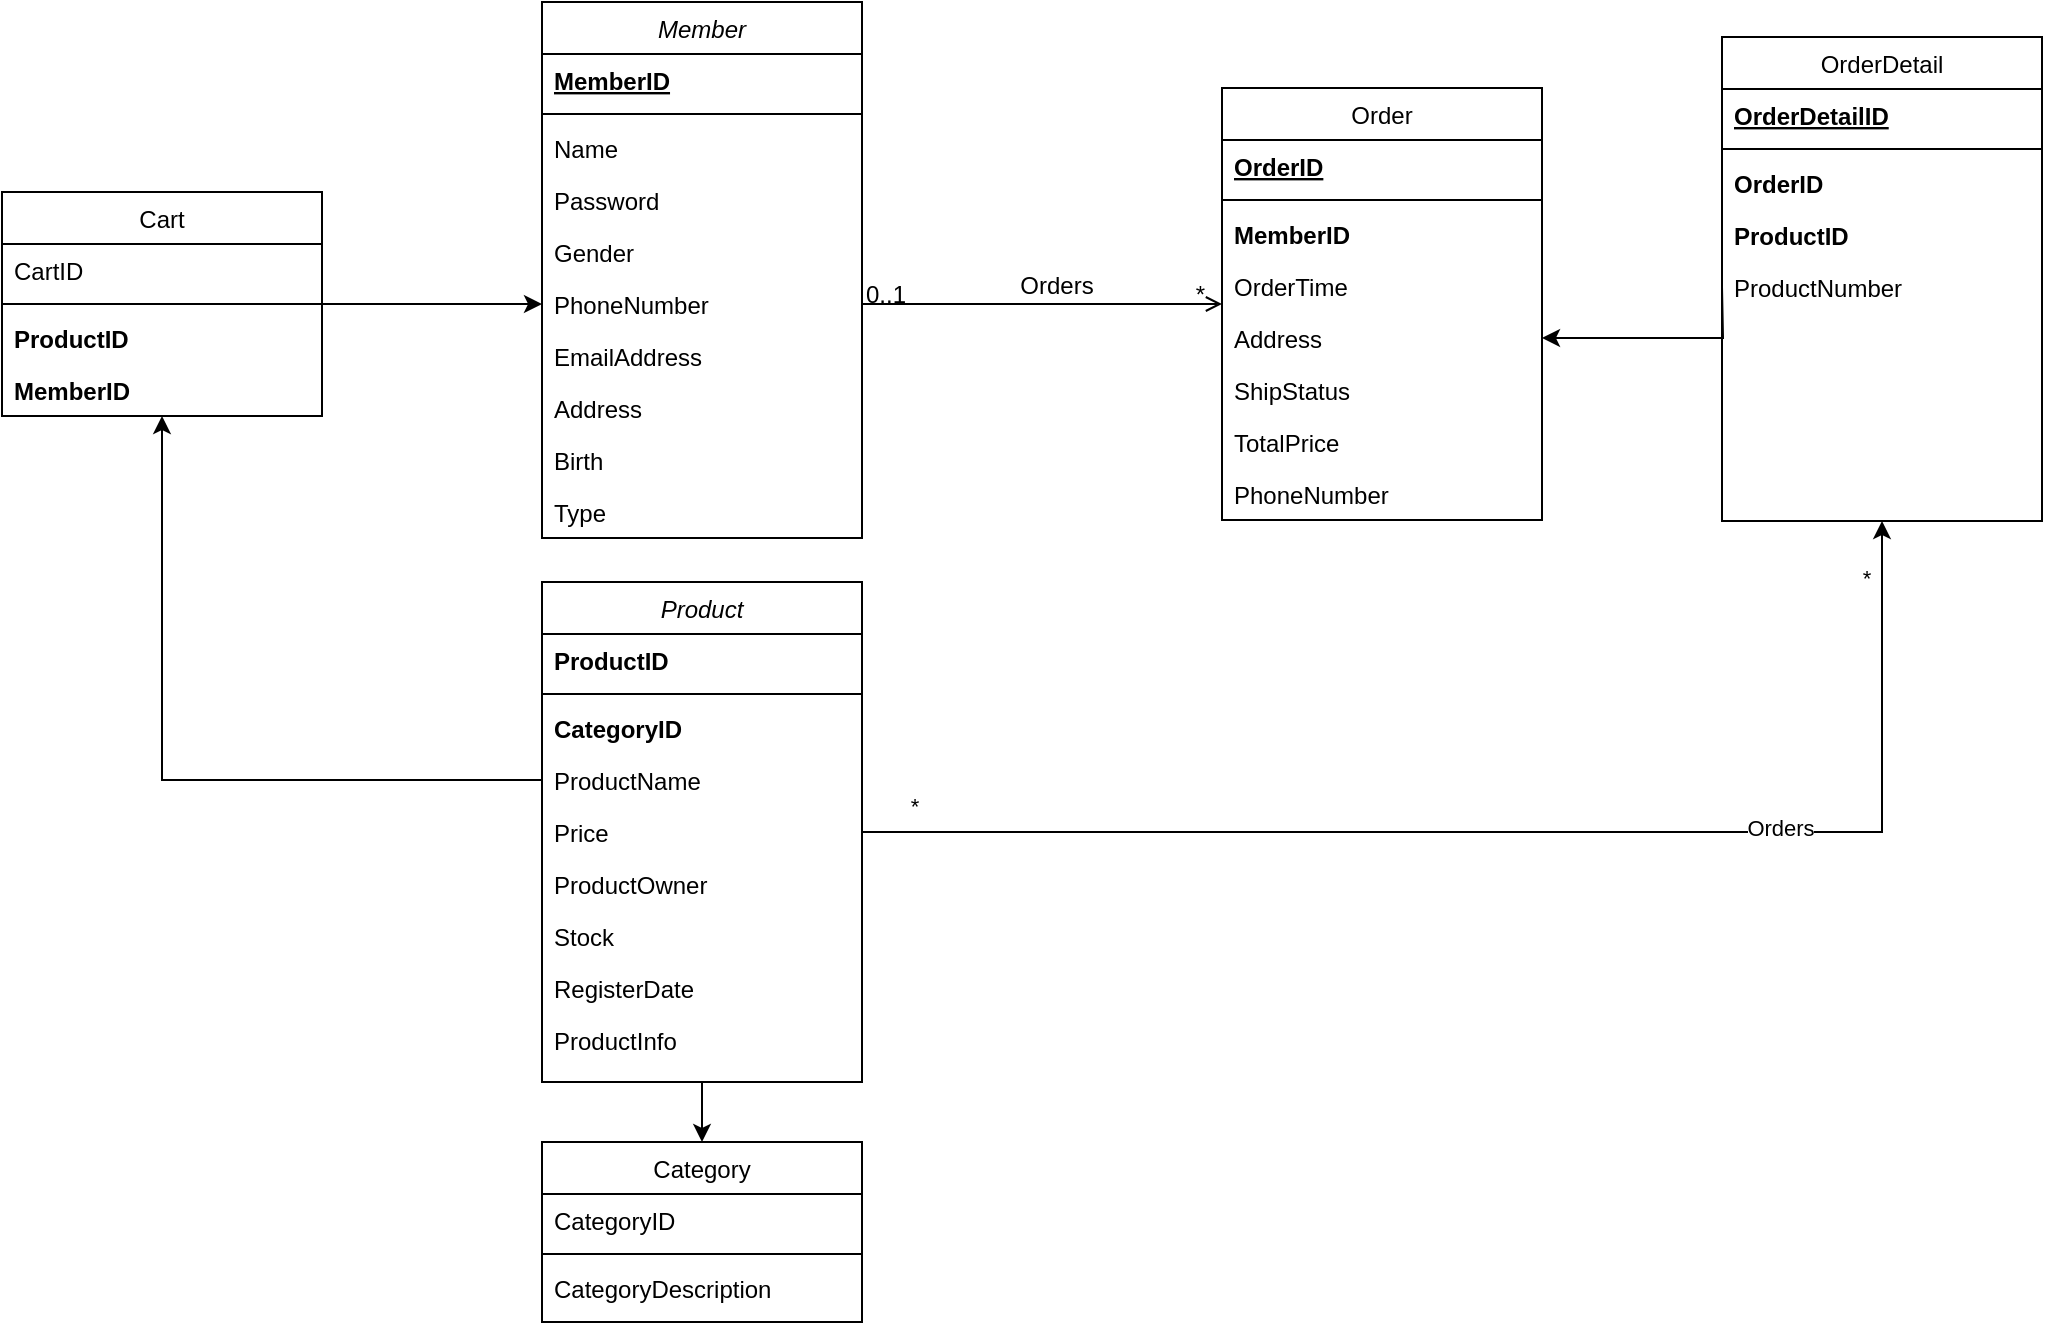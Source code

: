 <mxfile version="20.3.0" type="device"><diagram id="C5RBs43oDa-KdzZeNtuy" name="Page-1"><mxGraphModel dx="2591" dy="762" grid="1" gridSize="10" guides="1" tooltips="1" connect="1" arrows="1" fold="1" page="1" pageScale="1" pageWidth="1169" pageHeight="827" math="0" shadow="0"><root><mxCell id="WIyWlLk6GJQsqaUBKTNV-0"/><mxCell id="WIyWlLk6GJQsqaUBKTNV-1" parent="WIyWlLk6GJQsqaUBKTNV-0"/><mxCell id="zkfFHV4jXpPFQw0GAbJ--0" value="Member" style="swimlane;fontStyle=2;align=center;verticalAlign=top;childLayout=stackLayout;horizontal=1;startSize=26;horizontalStack=0;resizeParent=1;resizeLast=0;collapsible=1;marginBottom=0;rounded=0;shadow=0;strokeWidth=1;" parent="WIyWlLk6GJQsqaUBKTNV-1" vertex="1"><mxGeometry x="220" y="120" width="160" height="268" as="geometry"><mxRectangle x="230" y="140" width="160" height="26" as="alternateBounds"/></mxGeometry></mxCell><mxCell id="zkfFHV4jXpPFQw0GAbJ--1" value="MemberID" style="text;align=left;verticalAlign=top;spacingLeft=4;spacingRight=4;overflow=hidden;rotatable=0;points=[[0,0.5],[1,0.5]];portConstraint=eastwest;fontStyle=5" parent="zkfFHV4jXpPFQw0GAbJ--0" vertex="1"><mxGeometry y="26" width="160" height="26" as="geometry"/></mxCell><mxCell id="zkfFHV4jXpPFQw0GAbJ--4" value="" style="line;html=1;strokeWidth=1;align=left;verticalAlign=middle;spacingTop=-1;spacingLeft=3;spacingRight=3;rotatable=0;labelPosition=right;points=[];portConstraint=eastwest;" parent="zkfFHV4jXpPFQw0GAbJ--0" vertex="1"><mxGeometry y="52" width="160" height="8" as="geometry"/></mxCell><mxCell id="w7kllQWutkMZSRgvq9Sj-51" value="Name" style="text;align=left;verticalAlign=top;spacingLeft=4;spacingRight=4;overflow=hidden;rotatable=0;points=[[0,0.5],[1,0.5]];portConstraint=eastwest;" parent="zkfFHV4jXpPFQw0GAbJ--0" vertex="1"><mxGeometry y="60" width="160" height="26" as="geometry"/></mxCell><mxCell id="zkfFHV4jXpPFQw0GAbJ--5" value="Password" style="text;align=left;verticalAlign=top;spacingLeft=4;spacingRight=4;overflow=hidden;rotatable=0;points=[[0,0.5],[1,0.5]];portConstraint=eastwest;" parent="zkfFHV4jXpPFQw0GAbJ--0" vertex="1"><mxGeometry y="86" width="160" height="26" as="geometry"/></mxCell><mxCell id="w7kllQWutkMZSRgvq9Sj-2" value="Gender" style="text;align=left;verticalAlign=top;spacingLeft=4;spacingRight=4;overflow=hidden;rotatable=0;points=[[0,0.5],[1,0.5]];portConstraint=eastwest;rounded=0;shadow=0;html=0;" parent="zkfFHV4jXpPFQw0GAbJ--0" vertex="1"><mxGeometry y="112" width="160" height="26" as="geometry"/></mxCell><mxCell id="w7kllQWutkMZSRgvq9Sj-3" value="PhoneNumber" style="text;align=left;verticalAlign=top;spacingLeft=4;spacingRight=4;overflow=hidden;rotatable=0;points=[[0,0.5],[1,0.5]];portConstraint=eastwest;rounded=0;shadow=0;html=0;" parent="zkfFHV4jXpPFQw0GAbJ--0" vertex="1"><mxGeometry y="138" width="160" height="26" as="geometry"/></mxCell><mxCell id="w7kllQWutkMZSRgvq9Sj-4" value="EmailAddress" style="text;align=left;verticalAlign=top;spacingLeft=4;spacingRight=4;overflow=hidden;rotatable=0;points=[[0,0.5],[1,0.5]];portConstraint=eastwest;rounded=0;shadow=0;html=0;" parent="zkfFHV4jXpPFQw0GAbJ--0" vertex="1"><mxGeometry y="164" width="160" height="26" as="geometry"/></mxCell><mxCell id="w7kllQWutkMZSRgvq9Sj-7" value="Address" style="text;align=left;verticalAlign=top;spacingLeft=4;spacingRight=4;overflow=hidden;rotatable=0;points=[[0,0.5],[1,0.5]];portConstraint=eastwest;rounded=0;shadow=0;html=0;" parent="zkfFHV4jXpPFQw0GAbJ--0" vertex="1"><mxGeometry y="190" width="160" height="26" as="geometry"/></mxCell><mxCell id="w7kllQWutkMZSRgvq9Sj-39" value="Birth" style="text;align=left;verticalAlign=top;spacingLeft=4;spacingRight=4;overflow=hidden;rotatable=0;points=[[0,0.5],[1,0.5]];portConstraint=eastwest;rounded=0;shadow=0;html=0;" parent="zkfFHV4jXpPFQw0GAbJ--0" vertex="1"><mxGeometry y="216" width="160" height="26" as="geometry"/></mxCell><mxCell id="w7kllQWutkMZSRgvq9Sj-37" value="Type" style="text;align=left;verticalAlign=top;spacingLeft=4;spacingRight=4;overflow=hidden;rotatable=0;points=[[0,0.5],[1,0.5]];portConstraint=eastwest;rounded=0;shadow=0;html=0;" parent="zkfFHV4jXpPFQw0GAbJ--0" vertex="1"><mxGeometry y="242" width="160" height="26" as="geometry"/></mxCell><mxCell id="zkfFHV4jXpPFQw0GAbJ--17" value="Order" style="swimlane;fontStyle=0;align=center;verticalAlign=top;childLayout=stackLayout;horizontal=1;startSize=26;horizontalStack=0;resizeParent=1;resizeLast=0;collapsible=1;marginBottom=0;rounded=0;shadow=0;strokeWidth=1;" parent="WIyWlLk6GJQsqaUBKTNV-1" vertex="1"><mxGeometry x="560" y="163" width="160" height="216" as="geometry"><mxRectangle x="550" y="140" width="160" height="26" as="alternateBounds"/></mxGeometry></mxCell><mxCell id="zkfFHV4jXpPFQw0GAbJ--18" value="OrderID" style="text;align=left;verticalAlign=top;spacingLeft=4;spacingRight=4;overflow=hidden;rotatable=0;points=[[0,0.5],[1,0.5]];portConstraint=eastwest;fontStyle=5" parent="zkfFHV4jXpPFQw0GAbJ--17" vertex="1"><mxGeometry y="26" width="160" height="26" as="geometry"/></mxCell><mxCell id="zkfFHV4jXpPFQw0GAbJ--23" value="" style="line;html=1;strokeWidth=1;align=left;verticalAlign=middle;spacingTop=-1;spacingLeft=3;spacingRight=3;rotatable=0;labelPosition=right;points=[];portConstraint=eastwest;" parent="zkfFHV4jXpPFQw0GAbJ--17" vertex="1"><mxGeometry y="52" width="160" height="8" as="geometry"/></mxCell><mxCell id="nLTWlZU1aQY-godkU0BF-28" value="MemberID&#10;" style="text;align=left;verticalAlign=top;spacingLeft=4;spacingRight=4;overflow=hidden;rotatable=0;points=[[0,0.5],[1,0.5]];portConstraint=eastwest;fontStyle=1" parent="zkfFHV4jXpPFQw0GAbJ--17" vertex="1"><mxGeometry y="60" width="160" height="26" as="geometry"/></mxCell><mxCell id="w7kllQWutkMZSRgvq9Sj-9" value="OrderTime" style="text;align=left;verticalAlign=top;spacingLeft=4;spacingRight=4;overflow=hidden;rotatable=0;points=[[0,0.5],[1,0.5]];portConstraint=eastwest;" parent="zkfFHV4jXpPFQw0GAbJ--17" vertex="1"><mxGeometry y="86" width="160" height="26" as="geometry"/></mxCell><mxCell id="w7kllQWutkMZSRgvq9Sj-20" value="Address" style="text;align=left;verticalAlign=top;spacingLeft=4;spacingRight=4;overflow=hidden;rotatable=0;points=[[0,0.5],[1,0.5]];portConstraint=eastwest;" parent="zkfFHV4jXpPFQw0GAbJ--17" vertex="1"><mxGeometry y="112" width="160" height="26" as="geometry"/></mxCell><mxCell id="w7kllQWutkMZSRgvq9Sj-21" value="ShipStatus" style="text;align=left;verticalAlign=top;spacingLeft=4;spacingRight=4;overflow=hidden;rotatable=0;points=[[0,0.5],[1,0.5]];portConstraint=eastwest;" parent="zkfFHV4jXpPFQw0GAbJ--17" vertex="1"><mxGeometry y="138" width="160" height="26" as="geometry"/></mxCell><mxCell id="w7kllQWutkMZSRgvq9Sj-10" value="TotalPrice" style="text;align=left;verticalAlign=top;spacingLeft=4;spacingRight=4;overflow=hidden;rotatable=0;points=[[0,0.5],[1,0.5]];portConstraint=eastwest;" parent="zkfFHV4jXpPFQw0GAbJ--17" vertex="1"><mxGeometry y="164" width="160" height="26" as="geometry"/></mxCell><mxCell id="nLTWlZU1aQY-godkU0BF-16" value="PhoneNumber" style="text;align=left;verticalAlign=top;spacingLeft=4;spacingRight=4;overflow=hidden;rotatable=0;points=[[0,0.5],[1,0.5]];portConstraint=eastwest;" parent="zkfFHV4jXpPFQw0GAbJ--17" vertex="1"><mxGeometry y="190" width="160" height="26" as="geometry"/></mxCell><mxCell id="zkfFHV4jXpPFQw0GAbJ--26" value="" style="endArrow=open;shadow=0;strokeWidth=1;rounded=0;endFill=1;edgeStyle=elbowEdgeStyle;elbow=vertical;" parent="WIyWlLk6GJQsqaUBKTNV-1" source="zkfFHV4jXpPFQw0GAbJ--0" target="zkfFHV4jXpPFQw0GAbJ--17" edge="1"><mxGeometry x="0.5" y="41" relative="1" as="geometry"><mxPoint x="380" y="192" as="sourcePoint"/><mxPoint x="540" y="192" as="targetPoint"/><mxPoint x="-40" y="32" as="offset"/></mxGeometry></mxCell><mxCell id="zkfFHV4jXpPFQw0GAbJ--27" value="0..1" style="resizable=0;align=left;verticalAlign=bottom;labelBackgroundColor=none;fontSize=12;" parent="zkfFHV4jXpPFQw0GAbJ--26" connectable="0" vertex="1"><mxGeometry x="-1" relative="1" as="geometry"><mxPoint y="4" as="offset"/></mxGeometry></mxCell><mxCell id="zkfFHV4jXpPFQw0GAbJ--28" value="*" style="resizable=0;align=right;verticalAlign=bottom;labelBackgroundColor=none;fontSize=12;" parent="zkfFHV4jXpPFQw0GAbJ--26" connectable="0" vertex="1"><mxGeometry x="1" relative="1" as="geometry"><mxPoint x="-7" y="4" as="offset"/></mxGeometry></mxCell><mxCell id="zkfFHV4jXpPFQw0GAbJ--29" value="Orders" style="text;html=1;resizable=0;points=[];;align=center;verticalAlign=middle;labelBackgroundColor=none;rounded=0;shadow=0;strokeWidth=1;fontSize=12;" parent="zkfFHV4jXpPFQw0GAbJ--26" vertex="1" connectable="0"><mxGeometry x="0.5" y="49" relative="1" as="geometry"><mxPoint x="-38" y="40" as="offset"/></mxGeometry></mxCell><mxCell id="nLTWlZU1aQY-godkU0BF-6" style="edgeStyle=orthogonalEdgeStyle;rounded=0;orthogonalLoop=1;jettySize=auto;html=1;exitX=0;exitY=0.5;exitDx=0;exitDy=0;" parent="WIyWlLk6GJQsqaUBKTNV-1" source="w7kllQWutkMZSRgvq9Sj-15" target="w7kllQWutkMZSRgvq9Sj-28" edge="1"><mxGeometry relative="1" as="geometry"><Array as="points"><mxPoint x="30" y="509"/></Array></mxGeometry></mxCell><mxCell id="nLTWlZU1aQY-godkU0BF-31" style="edgeStyle=orthogonalEdgeStyle;rounded=0;orthogonalLoop=1;jettySize=auto;html=1;exitX=0.5;exitY=1;exitDx=0;exitDy=0;entryX=0.5;entryY=0;entryDx=0;entryDy=0;" parent="WIyWlLk6GJQsqaUBKTNV-1" source="w7kllQWutkMZSRgvq9Sj-11" target="nLTWlZU1aQY-godkU0BF-8" edge="1"><mxGeometry relative="1" as="geometry"/></mxCell><mxCell id="w7kllQWutkMZSRgvq9Sj-11" value="Product" style="swimlane;fontStyle=2;align=center;verticalAlign=top;childLayout=stackLayout;horizontal=1;startSize=26;horizontalStack=0;resizeParent=1;resizeLast=0;collapsible=1;marginBottom=0;rounded=0;shadow=0;strokeWidth=1;" parent="WIyWlLk6GJQsqaUBKTNV-1" vertex="1"><mxGeometry x="220" y="410" width="160" height="250" as="geometry"><mxRectangle x="230" y="140" width="160" height="26" as="alternateBounds"/></mxGeometry></mxCell><mxCell id="w7kllQWutkMZSRgvq9Sj-12" value="ProductID" style="text;align=left;verticalAlign=top;spacingLeft=4;spacingRight=4;overflow=hidden;rotatable=0;points=[[0,0.5],[1,0.5]];portConstraint=eastwest;fontStyle=1" parent="w7kllQWutkMZSRgvq9Sj-11" vertex="1"><mxGeometry y="26" width="160" height="26" as="geometry"/></mxCell><mxCell id="w7kllQWutkMZSRgvq9Sj-13" value="" style="line;html=1;strokeWidth=1;align=left;verticalAlign=middle;spacingTop=-1;spacingLeft=3;spacingRight=3;rotatable=0;labelPosition=right;points=[];portConstraint=eastwest;" parent="w7kllQWutkMZSRgvq9Sj-11" vertex="1"><mxGeometry y="52" width="160" height="8" as="geometry"/></mxCell><mxCell id="nLTWlZU1aQY-godkU0BF-7" value="CategoryID" style="text;align=left;verticalAlign=top;spacingLeft=4;spacingRight=4;overflow=hidden;rotatable=0;points=[[0,0.5],[1,0.5]];portConstraint=eastwest;fontStyle=1" parent="w7kllQWutkMZSRgvq9Sj-11" vertex="1"><mxGeometry y="60" width="160" height="26" as="geometry"/></mxCell><mxCell id="w7kllQWutkMZSRgvq9Sj-14" value="ProductName" style="text;align=left;verticalAlign=top;spacingLeft=4;spacingRight=4;overflow=hidden;rotatable=0;points=[[0,0.5],[1,0.5]];portConstraint=eastwest;" parent="w7kllQWutkMZSRgvq9Sj-11" vertex="1"><mxGeometry y="86" width="160" height="26" as="geometry"/></mxCell><mxCell id="w7kllQWutkMZSRgvq9Sj-15" value="Price" style="text;align=left;verticalAlign=top;spacingLeft=4;spacingRight=4;overflow=hidden;rotatable=0;points=[[0,0.5],[1,0.5]];portConstraint=eastwest;rounded=0;shadow=0;html=0;" parent="w7kllQWutkMZSRgvq9Sj-11" vertex="1"><mxGeometry y="112" width="160" height="26" as="geometry"/></mxCell><mxCell id="w7kllQWutkMZSRgvq9Sj-52" value="ProductOwner" style="text;align=left;verticalAlign=top;spacingLeft=4;spacingRight=4;overflow=hidden;rotatable=0;points=[[0,0.5],[1,0.5]];portConstraint=eastwest;rounded=0;shadow=0;html=0;" parent="w7kllQWutkMZSRgvq9Sj-11" vertex="1"><mxGeometry y="138" width="160" height="26" as="geometry"/></mxCell><mxCell id="w7kllQWutkMZSRgvq9Sj-53" value="Stock" style="text;align=left;verticalAlign=top;spacingLeft=4;spacingRight=4;overflow=hidden;rotatable=0;points=[[0,0.5],[1,0.5]];portConstraint=eastwest;rounded=0;shadow=0;html=0;" parent="w7kllQWutkMZSRgvq9Sj-11" vertex="1"><mxGeometry y="164" width="160" height="26" as="geometry"/></mxCell><mxCell id="w7kllQWutkMZSRgvq9Sj-54" value="RegisterDate" style="text;align=left;verticalAlign=top;spacingLeft=4;spacingRight=4;overflow=hidden;rotatable=0;points=[[0,0.5],[1,0.5]];portConstraint=eastwest;rounded=0;shadow=0;html=0;" parent="w7kllQWutkMZSRgvq9Sj-11" vertex="1"><mxGeometry y="190" width="160" height="26" as="geometry"/></mxCell><mxCell id="w7kllQWutkMZSRgvq9Sj-55" value="ProductInfo" style="text;align=left;verticalAlign=top;spacingLeft=4;spacingRight=4;overflow=hidden;rotatable=0;points=[[0,0.5],[1,0.5]];portConstraint=eastwest;rounded=0;shadow=0;html=0;" parent="w7kllQWutkMZSRgvq9Sj-11" vertex="1"><mxGeometry y="216" width="160" height="26" as="geometry"/></mxCell><mxCell id="w7kllQWutkMZSRgvq9Sj-22" style="edgeStyle=orthogonalEdgeStyle;rounded=0;orthogonalLoop=1;jettySize=auto;html=1;exitX=1;exitY=0.5;exitDx=0;exitDy=0;entryX=0.5;entryY=1;entryDx=0;entryDy=0;" parent="WIyWlLk6GJQsqaUBKTNV-1" source="w7kllQWutkMZSRgvq9Sj-15" target="nLTWlZU1aQY-godkU0BF-17" edge="1"><mxGeometry relative="1" as="geometry"><mxPoint x="640" y="450" as="targetPoint"/></mxGeometry></mxCell><mxCell id="w7kllQWutkMZSRgvq9Sj-23" value="Orders" style="edgeLabel;html=1;align=center;verticalAlign=middle;resizable=0;points=[];" parent="w7kllQWutkMZSRgvq9Sj-22" vertex="1" connectable="0"><mxGeometry x="0.38" y="2" relative="1" as="geometry"><mxPoint as="offset"/></mxGeometry></mxCell><mxCell id="w7kllQWutkMZSRgvq9Sj-26" value="*" style="edgeLabel;html=1;align=center;verticalAlign=middle;resizable=0;points=[];" parent="w7kllQWutkMZSRgvq9Sj-22" vertex="1" connectable="0"><mxGeometry x="0.915" y="-1" relative="1" as="geometry"><mxPoint x="-9" as="offset"/></mxGeometry></mxCell><mxCell id="w7kllQWutkMZSRgvq9Sj-27" value="*" style="edgeLabel;html=1;align=center;verticalAlign=middle;resizable=0;points=[];" parent="w7kllQWutkMZSRgvq9Sj-22" vertex="1" connectable="0"><mxGeometry x="-0.899" y="-1" relative="1" as="geometry"><mxPoint x="-8" y="-14" as="offset"/></mxGeometry></mxCell><mxCell id="nLTWlZU1aQY-godkU0BF-1" value="" style="edgeStyle=orthogonalEdgeStyle;rounded=0;orthogonalLoop=1;jettySize=auto;html=1;" parent="WIyWlLk6GJQsqaUBKTNV-1" source="w7kllQWutkMZSRgvq9Sj-28" target="w7kllQWutkMZSRgvq9Sj-3" edge="1"><mxGeometry relative="1" as="geometry"/></mxCell><mxCell id="w7kllQWutkMZSRgvq9Sj-28" value="Cart" style="swimlane;fontStyle=0;align=center;verticalAlign=top;childLayout=stackLayout;horizontal=1;startSize=26;horizontalStack=0;resizeParent=1;resizeLast=0;collapsible=1;marginBottom=0;rounded=0;shadow=0;strokeWidth=1;" parent="WIyWlLk6GJQsqaUBKTNV-1" vertex="1"><mxGeometry x="-50" y="215" width="160" height="112" as="geometry"><mxRectangle x="550" y="140" width="160" height="26" as="alternateBounds"/></mxGeometry></mxCell><mxCell id="w7kllQWutkMZSRgvq9Sj-29" value="CartID" style="text;align=left;verticalAlign=top;spacingLeft=4;spacingRight=4;overflow=hidden;rotatable=0;points=[[0,0.5],[1,0.5]];portConstraint=eastwest;" parent="w7kllQWutkMZSRgvq9Sj-28" vertex="1"><mxGeometry y="26" width="160" height="26" as="geometry"/></mxCell><mxCell id="w7kllQWutkMZSRgvq9Sj-30" value="" style="line;html=1;strokeWidth=1;align=left;verticalAlign=middle;spacingTop=-1;spacingLeft=3;spacingRight=3;rotatable=0;labelPosition=right;points=[];portConstraint=eastwest;" parent="w7kllQWutkMZSRgvq9Sj-28" vertex="1"><mxGeometry y="52" width="160" height="8" as="geometry"/></mxCell><mxCell id="w7kllQWutkMZSRgvq9Sj-31" value="ProductID" style="text;align=left;verticalAlign=top;spacingLeft=4;spacingRight=4;overflow=hidden;rotatable=0;points=[[0,0.5],[1,0.5]];portConstraint=eastwest;fontStyle=1" parent="w7kllQWutkMZSRgvq9Sj-28" vertex="1"><mxGeometry y="60" width="160" height="26" as="geometry"/></mxCell><mxCell id="w7kllQWutkMZSRgvq9Sj-32" value="MemberID" style="text;align=left;verticalAlign=top;spacingLeft=4;spacingRight=4;overflow=hidden;rotatable=0;points=[[0,0.5],[1,0.5]];portConstraint=eastwest;fontStyle=1" parent="w7kllQWutkMZSRgvq9Sj-28" vertex="1"><mxGeometry y="86" width="160" height="26" as="geometry"/></mxCell><mxCell id="nLTWlZU1aQY-godkU0BF-8" value="Category" style="swimlane;fontStyle=0;align=center;verticalAlign=top;childLayout=stackLayout;horizontal=1;startSize=26;horizontalStack=0;resizeParent=1;resizeLast=0;collapsible=1;marginBottom=0;rounded=0;shadow=0;strokeWidth=1;" parent="WIyWlLk6GJQsqaUBKTNV-1" vertex="1"><mxGeometry x="220" y="690" width="160" height="90" as="geometry"><mxRectangle x="550" y="140" width="160" height="26" as="alternateBounds"/></mxGeometry></mxCell><mxCell id="nLTWlZU1aQY-godkU0BF-9" value="CategoryID" style="text;align=left;verticalAlign=top;spacingLeft=4;spacingRight=4;overflow=hidden;rotatable=0;points=[[0,0.5],[1,0.5]];portConstraint=eastwest;" parent="nLTWlZU1aQY-godkU0BF-8" vertex="1"><mxGeometry y="26" width="160" height="26" as="geometry"/></mxCell><mxCell id="nLTWlZU1aQY-godkU0BF-10" value="" style="line;html=1;strokeWidth=1;align=left;verticalAlign=middle;spacingTop=-1;spacingLeft=3;spacingRight=3;rotatable=0;labelPosition=right;points=[];portConstraint=eastwest;" parent="nLTWlZU1aQY-godkU0BF-8" vertex="1"><mxGeometry y="52" width="160" height="8" as="geometry"/></mxCell><mxCell id="nLTWlZU1aQY-godkU0BF-12" value="CategoryDescription" style="text;align=left;verticalAlign=top;spacingLeft=4;spacingRight=4;overflow=hidden;rotatable=0;points=[[0,0.5],[1,0.5]];portConstraint=eastwest;" parent="nLTWlZU1aQY-godkU0BF-8" vertex="1"><mxGeometry y="60" width="160" height="30" as="geometry"/></mxCell><mxCell id="nLTWlZU1aQY-godkU0BF-17" value="OrderDetail" style="swimlane;fontStyle=0;align=center;verticalAlign=top;childLayout=stackLayout;horizontal=1;startSize=26;horizontalStack=0;resizeParent=1;resizeLast=0;collapsible=1;marginBottom=0;rounded=0;shadow=0;strokeWidth=1;" parent="WIyWlLk6GJQsqaUBKTNV-1" vertex="1"><mxGeometry x="810" y="137.5" width="160" height="242" as="geometry"><mxRectangle x="550" y="140" width="160" height="26" as="alternateBounds"/></mxGeometry></mxCell><mxCell id="nLTWlZU1aQY-godkU0BF-18" value="OrderDetailID" style="text;align=left;verticalAlign=top;spacingLeft=4;spacingRight=4;overflow=hidden;rotatable=0;points=[[0,0.5],[1,0.5]];portConstraint=eastwest;fontStyle=5" parent="nLTWlZU1aQY-godkU0BF-17" vertex="1"><mxGeometry y="26" width="160" height="26" as="geometry"/></mxCell><mxCell id="nLTWlZU1aQY-godkU0BF-19" value="" style="line;html=1;strokeWidth=1;align=left;verticalAlign=middle;spacingTop=-1;spacingLeft=3;spacingRight=3;rotatable=0;labelPosition=right;points=[];portConstraint=eastwest;" parent="nLTWlZU1aQY-godkU0BF-17" vertex="1"><mxGeometry y="52" width="160" height="8" as="geometry"/></mxCell><mxCell id="nLTWlZU1aQY-godkU0BF-20" value="OrderID" style="text;align=left;verticalAlign=top;spacingLeft=4;spacingRight=4;overflow=hidden;rotatable=0;points=[[0,0.5],[1,0.5]];portConstraint=eastwest;fontStyle=1" parent="nLTWlZU1aQY-godkU0BF-17" vertex="1"><mxGeometry y="60" width="160" height="26" as="geometry"/></mxCell><mxCell id="nLTWlZU1aQY-godkU0BF-32" value="ProductID" style="text;align=left;verticalAlign=top;spacingLeft=4;spacingRight=4;overflow=hidden;rotatable=0;points=[[0,0.5],[1,0.5]];portConstraint=eastwest;fontStyle=1" parent="nLTWlZU1aQY-godkU0BF-17" vertex="1"><mxGeometry y="86" width="160" height="26" as="geometry"/></mxCell><mxCell id="nLTWlZU1aQY-godkU0BF-33" value="ProductNumber" style="text;align=left;verticalAlign=top;spacingLeft=4;spacingRight=4;overflow=hidden;rotatable=0;points=[[0,0.5],[1,0.5]];portConstraint=eastwest;fontStyle=0" parent="nLTWlZU1aQY-godkU0BF-17" vertex="1"><mxGeometry y="112" width="160" height="26" as="geometry"/></mxCell><mxCell id="nLTWlZU1aQY-godkU0BF-27" style="edgeStyle=orthogonalEdgeStyle;rounded=0;orthogonalLoop=1;jettySize=auto;html=1;exitX=0;exitY=0.5;exitDx=0;exitDy=0;entryX=1;entryY=0.5;entryDx=0;entryDy=0;" parent="WIyWlLk6GJQsqaUBKTNV-1" target="w7kllQWutkMZSRgvq9Sj-20" edge="1"><mxGeometry relative="1" as="geometry"><mxPoint x="810" y="262.5" as="sourcePoint"/><mxPoint x="730" y="290" as="targetPoint"/></mxGeometry></mxCell></root></mxGraphModel></diagram></mxfile>